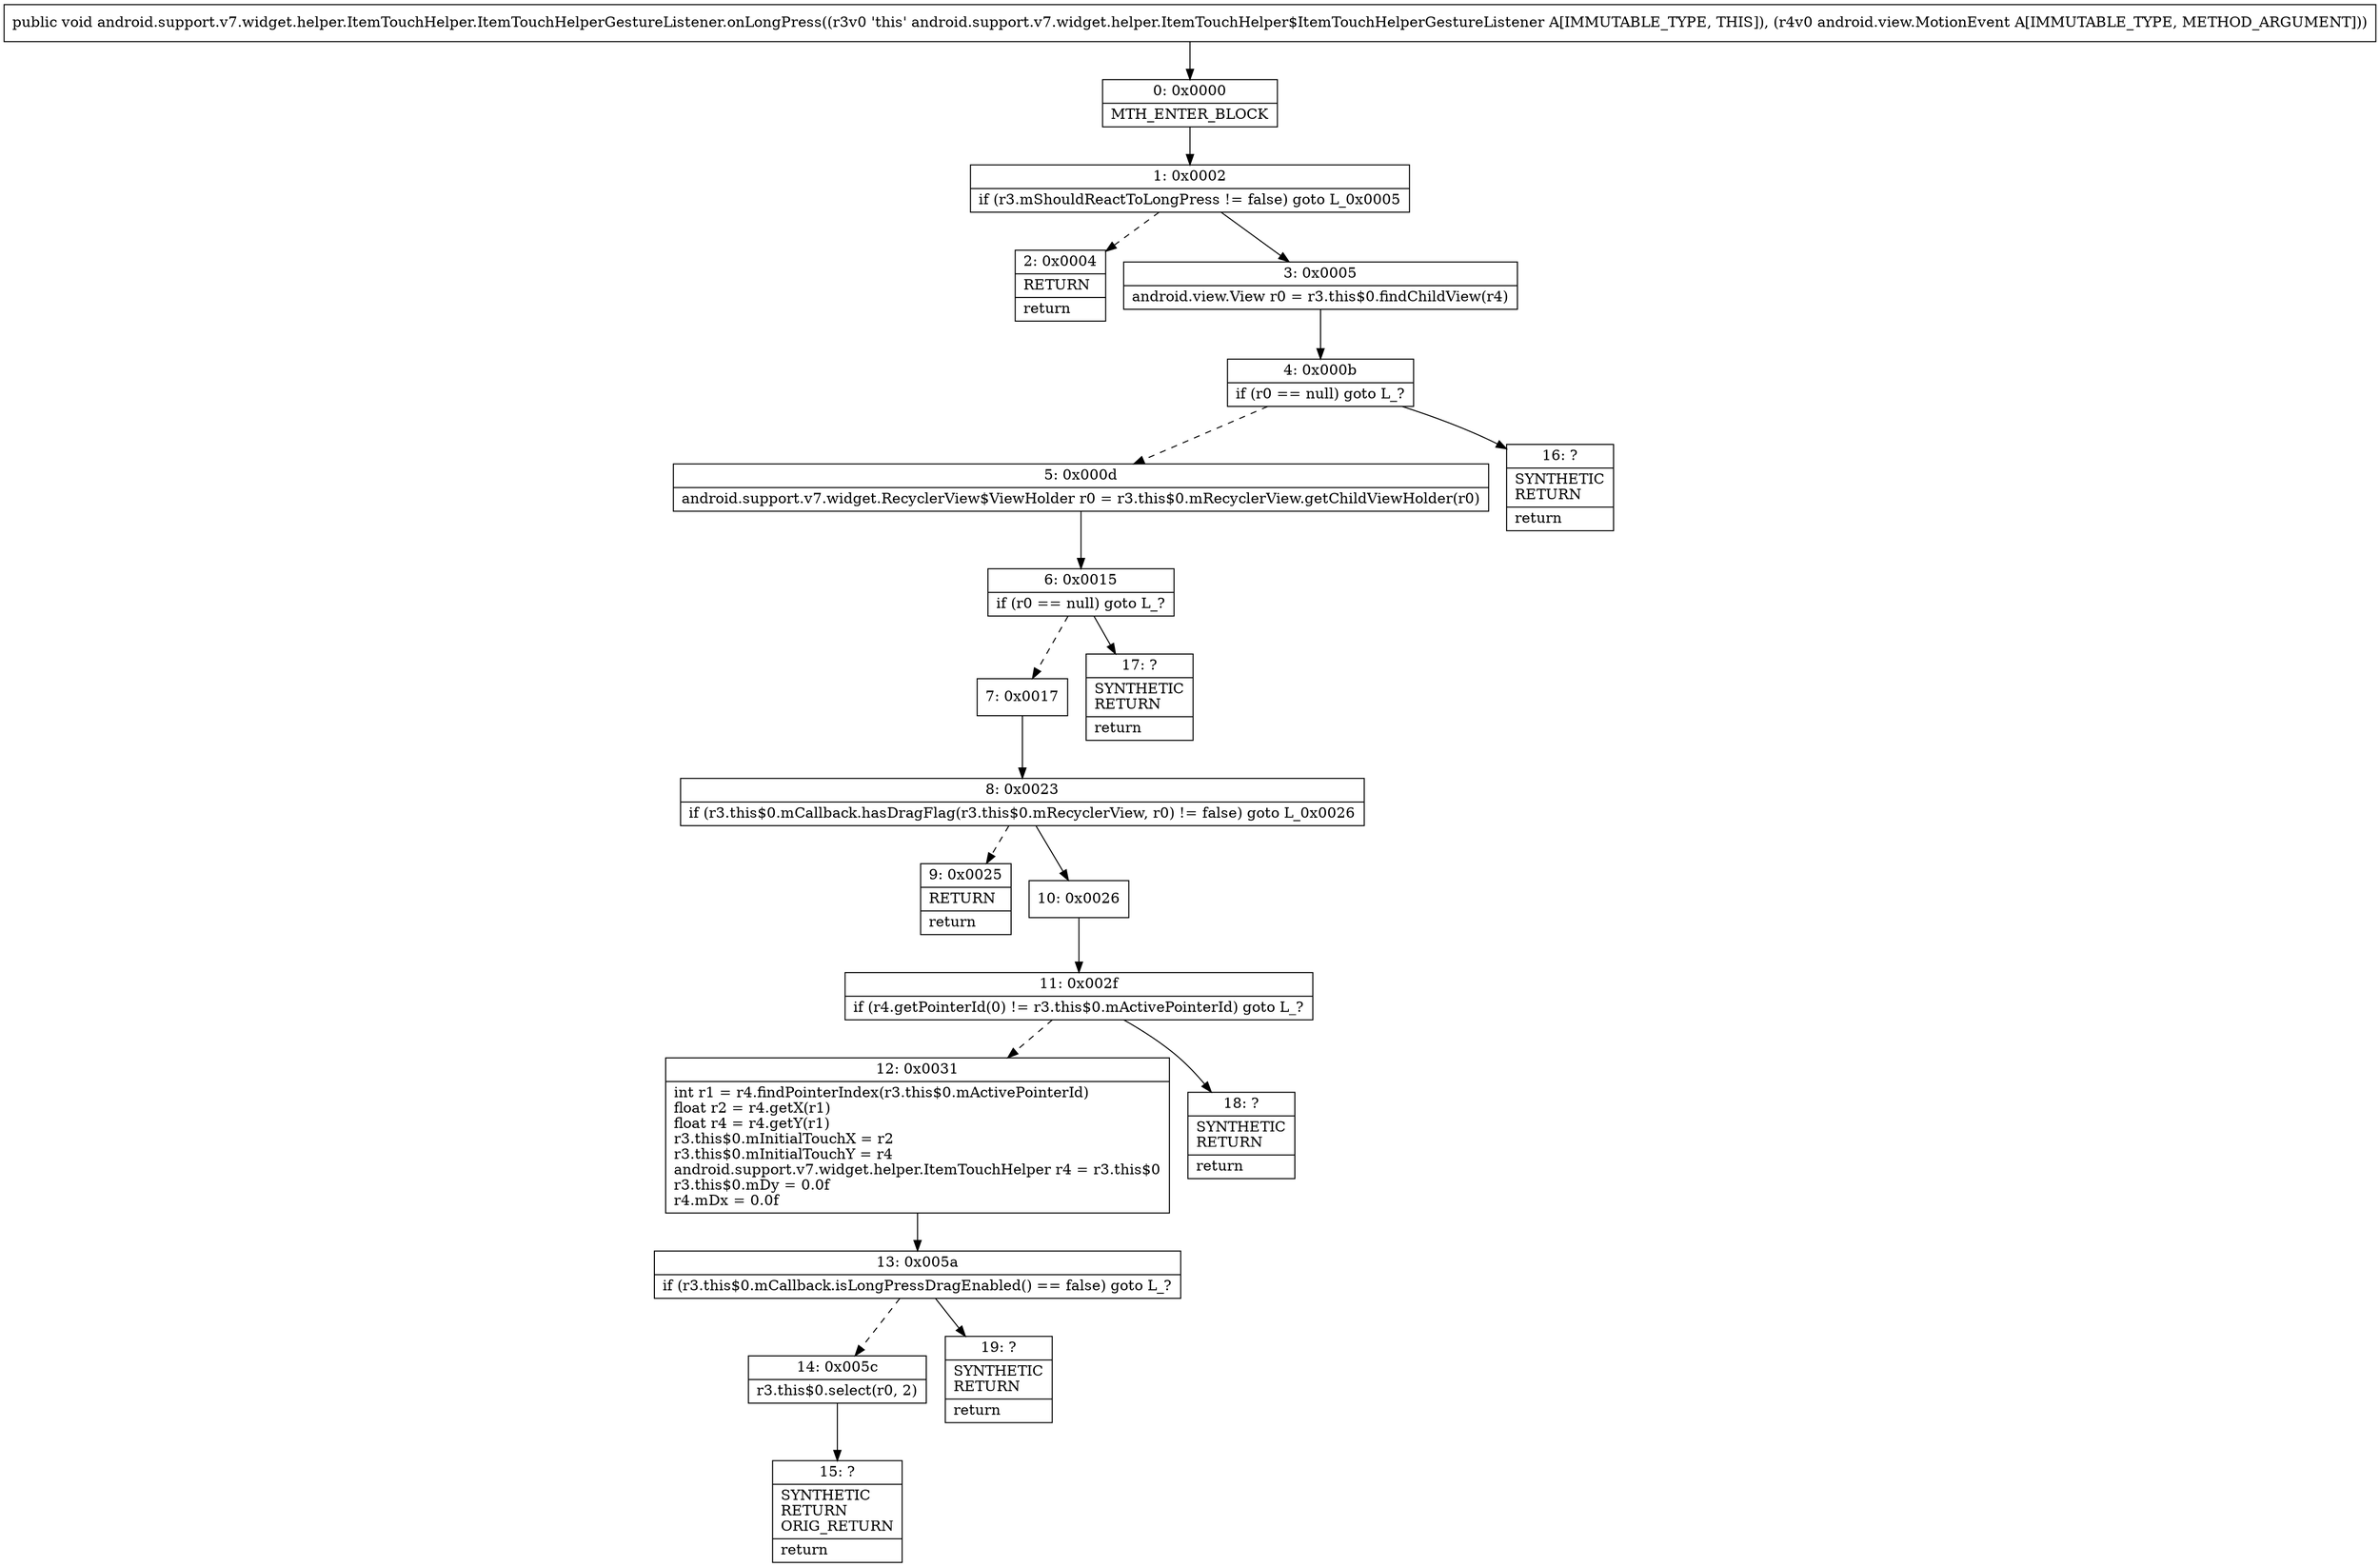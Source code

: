 digraph "CFG forandroid.support.v7.widget.helper.ItemTouchHelper.ItemTouchHelperGestureListener.onLongPress(Landroid\/view\/MotionEvent;)V" {
Node_0 [shape=record,label="{0\:\ 0x0000|MTH_ENTER_BLOCK\l}"];
Node_1 [shape=record,label="{1\:\ 0x0002|if (r3.mShouldReactToLongPress != false) goto L_0x0005\l}"];
Node_2 [shape=record,label="{2\:\ 0x0004|RETURN\l|return\l}"];
Node_3 [shape=record,label="{3\:\ 0x0005|android.view.View r0 = r3.this$0.findChildView(r4)\l}"];
Node_4 [shape=record,label="{4\:\ 0x000b|if (r0 == null) goto L_?\l}"];
Node_5 [shape=record,label="{5\:\ 0x000d|android.support.v7.widget.RecyclerView$ViewHolder r0 = r3.this$0.mRecyclerView.getChildViewHolder(r0)\l}"];
Node_6 [shape=record,label="{6\:\ 0x0015|if (r0 == null) goto L_?\l}"];
Node_7 [shape=record,label="{7\:\ 0x0017}"];
Node_8 [shape=record,label="{8\:\ 0x0023|if (r3.this$0.mCallback.hasDragFlag(r3.this$0.mRecyclerView, r0) != false) goto L_0x0026\l}"];
Node_9 [shape=record,label="{9\:\ 0x0025|RETURN\l|return\l}"];
Node_10 [shape=record,label="{10\:\ 0x0026}"];
Node_11 [shape=record,label="{11\:\ 0x002f|if (r4.getPointerId(0) != r3.this$0.mActivePointerId) goto L_?\l}"];
Node_12 [shape=record,label="{12\:\ 0x0031|int r1 = r4.findPointerIndex(r3.this$0.mActivePointerId)\lfloat r2 = r4.getX(r1)\lfloat r4 = r4.getY(r1)\lr3.this$0.mInitialTouchX = r2\lr3.this$0.mInitialTouchY = r4\landroid.support.v7.widget.helper.ItemTouchHelper r4 = r3.this$0\lr3.this$0.mDy = 0.0f\lr4.mDx = 0.0f\l}"];
Node_13 [shape=record,label="{13\:\ 0x005a|if (r3.this$0.mCallback.isLongPressDragEnabled() == false) goto L_?\l}"];
Node_14 [shape=record,label="{14\:\ 0x005c|r3.this$0.select(r0, 2)\l}"];
Node_15 [shape=record,label="{15\:\ ?|SYNTHETIC\lRETURN\lORIG_RETURN\l|return\l}"];
Node_16 [shape=record,label="{16\:\ ?|SYNTHETIC\lRETURN\l|return\l}"];
Node_17 [shape=record,label="{17\:\ ?|SYNTHETIC\lRETURN\l|return\l}"];
Node_18 [shape=record,label="{18\:\ ?|SYNTHETIC\lRETURN\l|return\l}"];
Node_19 [shape=record,label="{19\:\ ?|SYNTHETIC\lRETURN\l|return\l}"];
MethodNode[shape=record,label="{public void android.support.v7.widget.helper.ItemTouchHelper.ItemTouchHelperGestureListener.onLongPress((r3v0 'this' android.support.v7.widget.helper.ItemTouchHelper$ItemTouchHelperGestureListener A[IMMUTABLE_TYPE, THIS]), (r4v0 android.view.MotionEvent A[IMMUTABLE_TYPE, METHOD_ARGUMENT])) }"];
MethodNode -> Node_0;
Node_0 -> Node_1;
Node_1 -> Node_2[style=dashed];
Node_1 -> Node_3;
Node_3 -> Node_4;
Node_4 -> Node_5[style=dashed];
Node_4 -> Node_16;
Node_5 -> Node_6;
Node_6 -> Node_7[style=dashed];
Node_6 -> Node_17;
Node_7 -> Node_8;
Node_8 -> Node_9[style=dashed];
Node_8 -> Node_10;
Node_10 -> Node_11;
Node_11 -> Node_12[style=dashed];
Node_11 -> Node_18;
Node_12 -> Node_13;
Node_13 -> Node_14[style=dashed];
Node_13 -> Node_19;
Node_14 -> Node_15;
}

